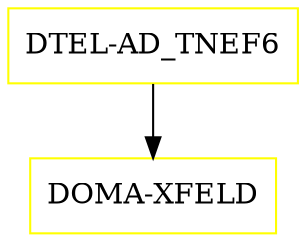 digraph G {
  "DTEL-AD_TNEF6" [shape=box,color=yellow];
  "DOMA-XFELD" [shape=box,color=yellow,URL="./DOMA_XFELD.html"];
  "DTEL-AD_TNEF6" -> "DOMA-XFELD";
}
